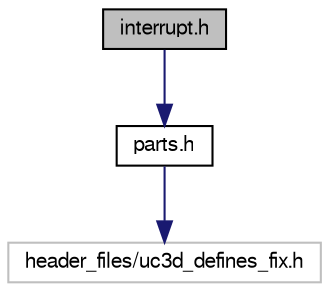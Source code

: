 digraph G
{
  edge [fontname="FreeSans",fontsize="10",labelfontname="FreeSans",labelfontsize="10"];
  node [fontname="FreeSans",fontsize="10",shape=record];
  Node1 [label="interrupt.h",height=0.2,width=0.4,color="black", fillcolor="grey75", style="filled" fontcolor="black"];
  Node1 -> Node2 [color="midnightblue",fontsize="10",style="solid",fontname="FreeSans"];
  Node2 [label="parts.h",height=0.2,width=0.4,color="black", fillcolor="white", style="filled",URL="$parts_8h.html",tooltip="Arch file for AVR32."];
  Node2 -> Node3 [color="midnightblue",fontsize="10",style="solid",fontname="FreeSans"];
  Node3 [label="header_files/uc3d_defines_fix.h",height=0.2,width=0.4,color="grey75", fillcolor="white", style="filled"];
}
